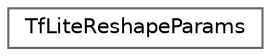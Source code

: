 digraph "Graphical Class Hierarchy"
{
 // LATEX_PDF_SIZE
  bgcolor="transparent";
  edge [fontname=Helvetica,fontsize=10,labelfontname=Helvetica,labelfontsize=10];
  node [fontname=Helvetica,fontsize=10,shape=box,height=0.2,width=0.4];
  rankdir="LR";
  Node0 [id="Node000000",label="TfLiteReshapeParams",height=0.2,width=0.4,color="grey40", fillcolor="white", style="filled",URL="$struct_tf_lite_reshape_params.html",tooltip=" "];
}
